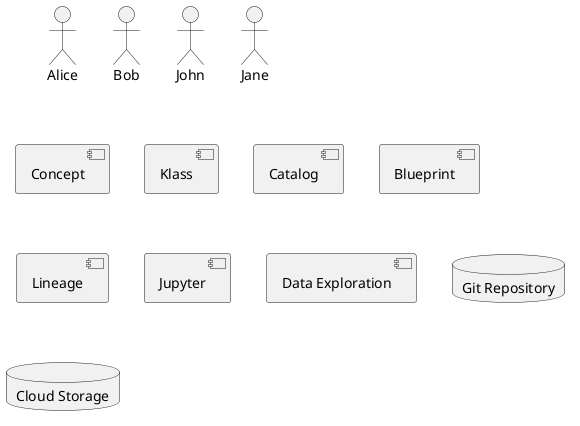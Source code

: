@startuml

actor "Alice" as alice
actor "Bob" as bob
actor "John" as john
actor "Jane" as jane

component "Concept" as concept
component "Klass" as klass
component "Catalog" as catalog
component "Blueprint" as blueprint
component "Lineage" as lineage
component "Jupyter" as jupyter
component "Data Exploration" as exploration
database "Git Repository" as gitrepo
database "Cloud Storage" as gcs

@enduml